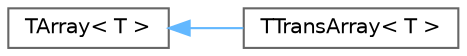 digraph "Graphical Class Hierarchy"
{
 // INTERACTIVE_SVG=YES
 // LATEX_PDF_SIZE
  bgcolor="transparent";
  edge [fontname=Helvetica,fontsize=10,labelfontname=Helvetica,labelfontsize=10];
  node [fontname=Helvetica,fontsize=10,shape=box,height=0.2,width=0.4];
  rankdir="LR";
  Node0 [id="Node000000",label="TArray\< T \>",height=0.2,width=0.4,color="grey40", fillcolor="white", style="filled",URL="$d4/d52/classTArray.html",tooltip=" "];
  Node0 -> Node1 [id="edge6114_Node000000_Node000001",dir="back",color="steelblue1",style="solid",tooltip=" "];
  Node1 [id="Node000001",label="TTransArray\< T \>",height=0.2,width=0.4,color="grey40", fillcolor="white", style="filled",URL="$df/d41/classTTransArray.html",tooltip=" "];
}
